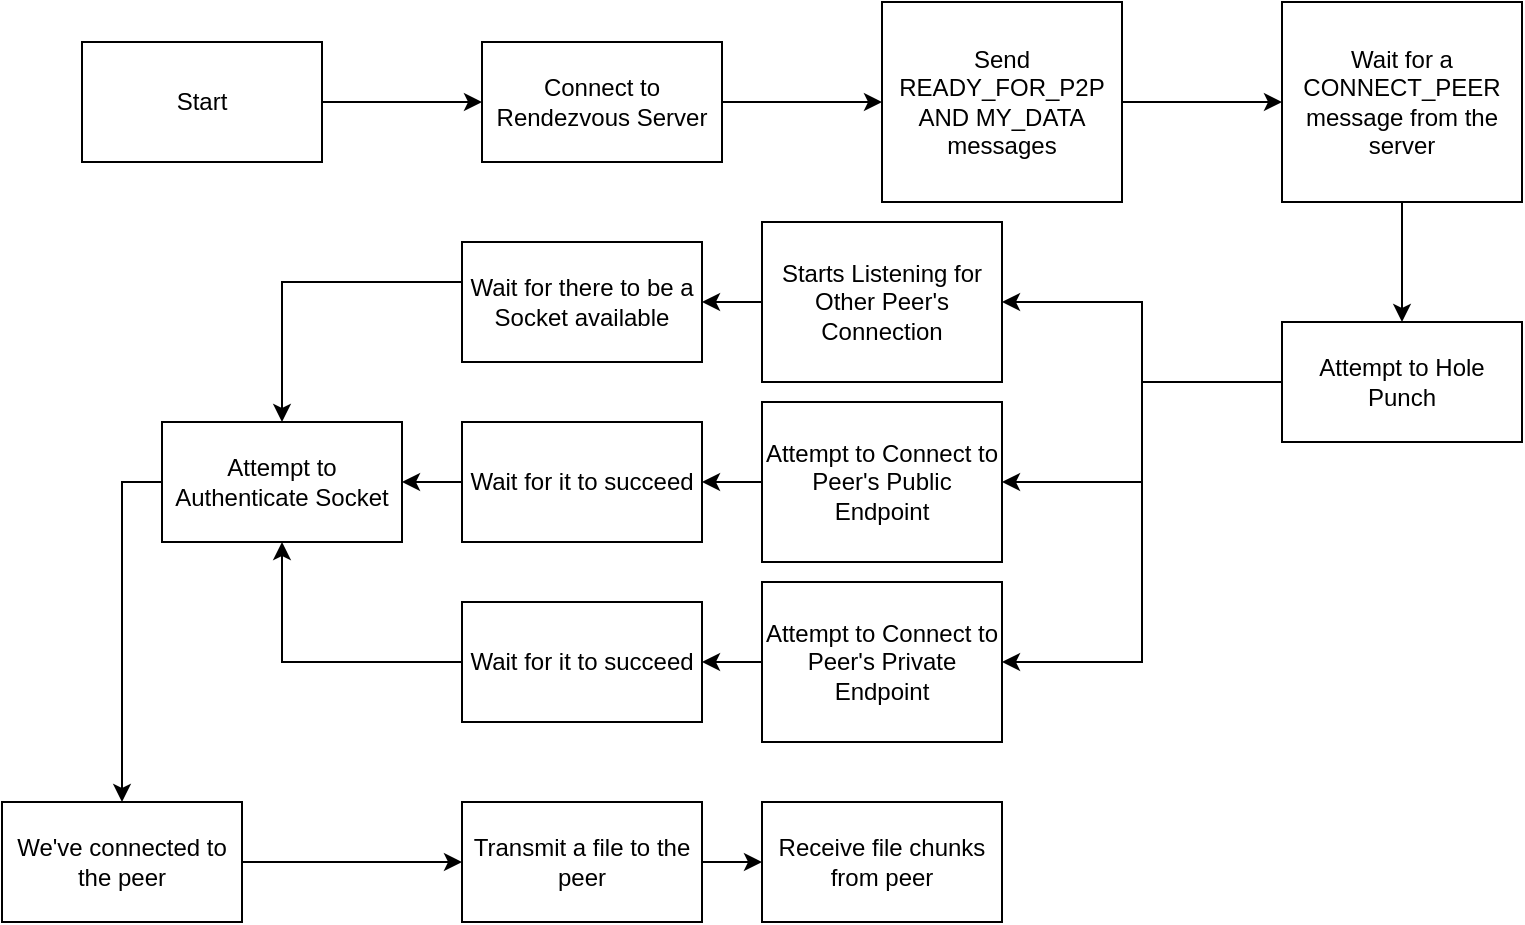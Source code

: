 <mxfile version="16.1.2" type="device"><diagram id="rkX0dKiBWzb8pAJWs5m8" name="Page-1"><mxGraphModel dx="1102" dy="865" grid="1" gridSize="10" guides="1" tooltips="1" connect="1" arrows="1" fold="1" page="1" pageScale="1" pageWidth="850" pageHeight="1100" math="0" shadow="0"><root><mxCell id="0"/><mxCell id="1" parent="0"/><mxCell id="zZcx0srce1VQphJIKS6f-4" value="" style="edgeStyle=orthogonalEdgeStyle;rounded=0;orthogonalLoop=1;jettySize=auto;html=1;" parent="1" source="zZcx0srce1VQphJIKS6f-1" target="zZcx0srce1VQphJIKS6f-3" edge="1"><mxGeometry relative="1" as="geometry"/></mxCell><mxCell id="zZcx0srce1VQphJIKS6f-1" value="Start" style="rounded=0;whiteSpace=wrap;html=1;" parent="1" vertex="1"><mxGeometry x="140" y="250" width="120" height="60" as="geometry"/></mxCell><mxCell id="zZcx0srce1VQphJIKS6f-9" value="" style="edgeStyle=orthogonalEdgeStyle;rounded=0;orthogonalLoop=1;jettySize=auto;html=1;" parent="1" source="zZcx0srce1VQphJIKS6f-3" target="zZcx0srce1VQphJIKS6f-8" edge="1"><mxGeometry relative="1" as="geometry"/></mxCell><mxCell id="zZcx0srce1VQphJIKS6f-3" value="Connect to Rendezvous Server" style="rounded=0;whiteSpace=wrap;html=1;" parent="1" vertex="1"><mxGeometry x="340" y="250" width="120" height="60" as="geometry"/></mxCell><mxCell id="zZcx0srce1VQphJIKS6f-11" value="" style="edgeStyle=orthogonalEdgeStyle;rounded=0;orthogonalLoop=1;jettySize=auto;html=1;" parent="1" source="zZcx0srce1VQphJIKS6f-8" target="zZcx0srce1VQphJIKS6f-10" edge="1"><mxGeometry relative="1" as="geometry"/></mxCell><mxCell id="zZcx0srce1VQphJIKS6f-8" value="Send READY_FOR_P2P AND MY_DATA messages" style="whiteSpace=wrap;html=1;rounded=0;" parent="1" vertex="1"><mxGeometry x="540" y="230" width="120" height="100" as="geometry"/></mxCell><mxCell id="zZcx0srce1VQphJIKS6f-13" value="" style="edgeStyle=orthogonalEdgeStyle;rounded=0;orthogonalLoop=1;jettySize=auto;html=1;" parent="1" source="zZcx0srce1VQphJIKS6f-10" target="zZcx0srce1VQphJIKS6f-12" edge="1"><mxGeometry relative="1" as="geometry"/></mxCell><mxCell id="zZcx0srce1VQphJIKS6f-10" value="Wait for a CONNECT_PEER message from the server" style="whiteSpace=wrap;html=1;rounded=0;" parent="1" vertex="1"><mxGeometry x="740" y="230" width="120" height="100" as="geometry"/></mxCell><mxCell id="zZcx0srce1VQphJIKS6f-15" value="" style="edgeStyle=orthogonalEdgeStyle;rounded=0;orthogonalLoop=1;jettySize=auto;html=1;" parent="1" source="zZcx0srce1VQphJIKS6f-12" target="zZcx0srce1VQphJIKS6f-14" edge="1"><mxGeometry relative="1" as="geometry"/></mxCell><mxCell id="zZcx0srce1VQphJIKS6f-17" value="" style="edgeStyle=orthogonalEdgeStyle;rounded=0;orthogonalLoop=1;jettySize=auto;html=1;" parent="1" source="zZcx0srce1VQphJIKS6f-12" target="zZcx0srce1VQphJIKS6f-16" edge="1"><mxGeometry relative="1" as="geometry"/></mxCell><mxCell id="zZcx0srce1VQphJIKS6f-19" value="" style="edgeStyle=orthogonalEdgeStyle;rounded=0;orthogonalLoop=1;jettySize=auto;html=1;exitX=0.5;exitY=1;exitDx=0;exitDy=0;" parent="1" source="zZcx0srce1VQphJIKS6f-12" target="zZcx0srce1VQphJIKS6f-18" edge="1"><mxGeometry relative="1" as="geometry"><Array as="points"><mxPoint x="800" y="420"/><mxPoint x="670" y="420"/><mxPoint x="670" y="560"/></Array></mxGeometry></mxCell><mxCell id="zZcx0srce1VQphJIKS6f-12" value="Attempt to Hole Punch" style="whiteSpace=wrap;html=1;rounded=0;" parent="1" vertex="1"><mxGeometry x="740" y="390" width="120" height="60" as="geometry"/></mxCell><mxCell id="zZcx0srce1VQphJIKS6f-23" value="" style="edgeStyle=orthogonalEdgeStyle;rounded=0;orthogonalLoop=1;jettySize=auto;html=1;" parent="1" source="zZcx0srce1VQphJIKS6f-14" target="zZcx0srce1VQphJIKS6f-22" edge="1"><mxGeometry relative="1" as="geometry"/></mxCell><mxCell id="zZcx0srce1VQphJIKS6f-14" value="Starts Listening for Other Peer's Connection" style="whiteSpace=wrap;html=1;rounded=0;" parent="1" vertex="1"><mxGeometry x="480" y="340" width="120" height="80" as="geometry"/></mxCell><mxCell id="zZcx0srce1VQphJIKS6f-26" value="" style="edgeStyle=orthogonalEdgeStyle;rounded=0;orthogonalLoop=1;jettySize=auto;html=1;" parent="1" source="zZcx0srce1VQphJIKS6f-16" target="zZcx0srce1VQphJIKS6f-25" edge="1"><mxGeometry relative="1" as="geometry"/></mxCell><mxCell id="zZcx0srce1VQphJIKS6f-16" value="Attempt to Connect to Peer's Public Endpoint" style="whiteSpace=wrap;html=1;rounded=0;" parent="1" vertex="1"><mxGeometry x="480" y="430" width="120" height="80" as="geometry"/></mxCell><mxCell id="zZcx0srce1VQphJIKS6f-29" value="" style="edgeStyle=orthogonalEdgeStyle;rounded=0;orthogonalLoop=1;jettySize=auto;html=1;" parent="1" source="zZcx0srce1VQphJIKS6f-18" target="zZcx0srce1VQphJIKS6f-28" edge="1"><mxGeometry relative="1" as="geometry"/></mxCell><mxCell id="zZcx0srce1VQphJIKS6f-18" value="Attempt to Connect to Peer's Private Endpoint" style="whiteSpace=wrap;html=1;rounded=0;" parent="1" vertex="1"><mxGeometry x="480" y="520" width="120" height="80" as="geometry"/></mxCell><mxCell id="zZcx0srce1VQphJIKS6f-33" value="" style="edgeStyle=orthogonalEdgeStyle;rounded=0;orthogonalLoop=1;jettySize=auto;html=1;" parent="1" source="zZcx0srce1VQphJIKS6f-20" target="zZcx0srce1VQphJIKS6f-32" edge="1"><mxGeometry relative="1" as="geometry"><Array as="points"><mxPoint x="160" y="470"/></Array></mxGeometry></mxCell><mxCell id="zZcx0srce1VQphJIKS6f-20" value="Attempt to Authenticate Socket" style="whiteSpace=wrap;html=1;rounded=0;" parent="1" vertex="1"><mxGeometry x="180" y="440" width="120" height="60" as="geometry"/></mxCell><mxCell id="zZcx0srce1VQphJIKS6f-24" style="edgeStyle=orthogonalEdgeStyle;rounded=0;orthogonalLoop=1;jettySize=auto;html=1;entryX=0.5;entryY=0;entryDx=0;entryDy=0;" parent="1" source="zZcx0srce1VQphJIKS6f-22" target="zZcx0srce1VQphJIKS6f-20" edge="1"><mxGeometry relative="1" as="geometry"><Array as="points"><mxPoint x="240" y="370"/></Array></mxGeometry></mxCell><mxCell id="zZcx0srce1VQphJIKS6f-22" value="Wait for there to be a Socket available" style="whiteSpace=wrap;html=1;rounded=0;" parent="1" vertex="1"><mxGeometry x="330" y="350" width="120" height="60" as="geometry"/></mxCell><mxCell id="zZcx0srce1VQphJIKS6f-36" style="edgeStyle=orthogonalEdgeStyle;rounded=0;orthogonalLoop=1;jettySize=auto;html=1;entryX=1;entryY=0.5;entryDx=0;entryDy=0;" parent="1" source="zZcx0srce1VQphJIKS6f-25" target="zZcx0srce1VQphJIKS6f-20" edge="1"><mxGeometry relative="1" as="geometry"/></mxCell><mxCell id="zZcx0srce1VQphJIKS6f-25" value="Wait for it to succeed" style="whiteSpace=wrap;html=1;rounded=0;" parent="1" vertex="1"><mxGeometry x="330" y="440" width="120" height="60" as="geometry"/></mxCell><mxCell id="zZcx0srce1VQphJIKS6f-30" style="edgeStyle=orthogonalEdgeStyle;rounded=0;orthogonalLoop=1;jettySize=auto;html=1;entryX=0.5;entryY=1;entryDx=0;entryDy=0;" parent="1" source="zZcx0srce1VQphJIKS6f-28" target="zZcx0srce1VQphJIKS6f-20" edge="1"><mxGeometry relative="1" as="geometry"/></mxCell><mxCell id="zZcx0srce1VQphJIKS6f-28" value="Wait for it to succeed" style="whiteSpace=wrap;html=1;rounded=0;" parent="1" vertex="1"><mxGeometry x="330" y="530" width="120" height="60" as="geometry"/></mxCell><mxCell id="zZcx0srce1VQphJIKS6f-35" value="" style="edgeStyle=orthogonalEdgeStyle;rounded=0;orthogonalLoop=1;jettySize=auto;html=1;" parent="1" source="zZcx0srce1VQphJIKS6f-32" target="zZcx0srce1VQphJIKS6f-34" edge="1"><mxGeometry relative="1" as="geometry"/></mxCell><mxCell id="zZcx0srce1VQphJIKS6f-32" value="We've connected to the peer" style="whiteSpace=wrap;html=1;rounded=0;" parent="1" vertex="1"><mxGeometry x="100" y="630" width="120" height="60" as="geometry"/></mxCell><mxCell id="zZcx0srce1VQphJIKS6f-38" value="" style="edgeStyle=orthogonalEdgeStyle;rounded=0;orthogonalLoop=1;jettySize=auto;html=1;" parent="1" source="zZcx0srce1VQphJIKS6f-34" target="zZcx0srce1VQphJIKS6f-37" edge="1"><mxGeometry relative="1" as="geometry"/></mxCell><mxCell id="zZcx0srce1VQphJIKS6f-34" value="Transmit a file to the peer" style="whiteSpace=wrap;html=1;rounded=0;" parent="1" vertex="1"><mxGeometry x="330" y="630" width="120" height="60" as="geometry"/></mxCell><mxCell id="zZcx0srce1VQphJIKS6f-37" value="Receive file chunks from peer" style="whiteSpace=wrap;html=1;rounded=0;" parent="1" vertex="1"><mxGeometry x="480" y="630" width="120" height="60" as="geometry"/></mxCell></root></mxGraphModel></diagram></mxfile>